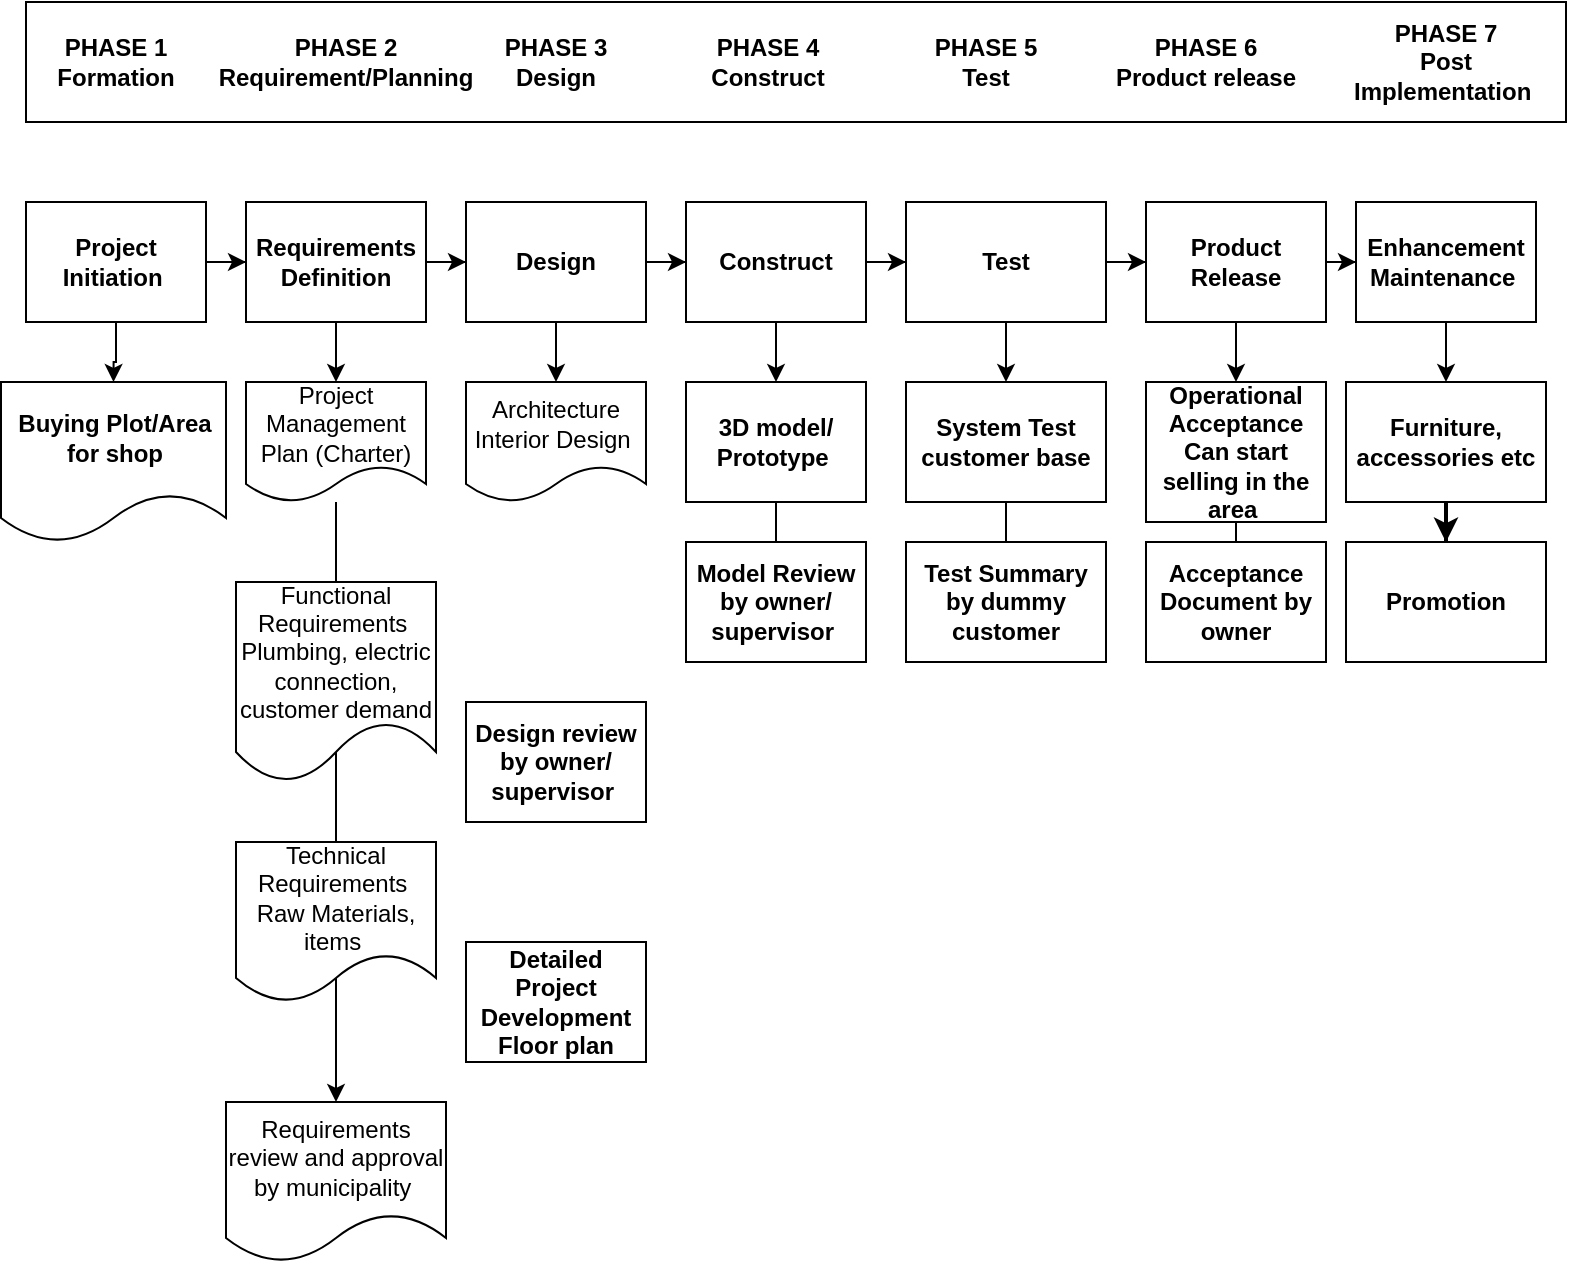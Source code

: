 <mxfile version="17.4.0" type="github">
  <diagram id="HulPGH48MOJRQ9pYyKQ1" name="Page-1">
    <mxGraphModel dx="1278" dy="589" grid="1" gridSize="10" guides="1" tooltips="1" connect="1" arrows="1" fold="1" page="1" pageScale="1" pageWidth="850" pageHeight="1100" math="0" shadow="0">
      <root>
        <mxCell id="0" />
        <mxCell id="1" parent="0" />
        <mxCell id="4xEq2jijBpp5c2q7PLIP-1" value="" style="rounded=0;whiteSpace=wrap;html=1;fontStyle=1" parent="1" vertex="1">
          <mxGeometry x="70" y="20" width="770" height="60" as="geometry" />
        </mxCell>
        <mxCell id="4xEq2jijBpp5c2q7PLIP-2" value="PHASE 1&lt;br&gt;Formation" style="text;html=1;strokeColor=none;fillColor=none;align=center;verticalAlign=middle;whiteSpace=wrap;rounded=0;fontStyle=1" parent="1" vertex="1">
          <mxGeometry x="70" y="20" width="90" height="60" as="geometry" />
        </mxCell>
        <mxCell id="4xEq2jijBpp5c2q7PLIP-3" value="PHASE 2&lt;br&gt;Requirement/Planning" style="text;html=1;strokeColor=none;fillColor=none;align=center;verticalAlign=middle;whiteSpace=wrap;rounded=0;fontStyle=1" parent="1" vertex="1">
          <mxGeometry x="180" y="20" width="100" height="60" as="geometry" />
        </mxCell>
        <mxCell id="4xEq2jijBpp5c2q7PLIP-4" value="PHASE 3&lt;br&gt;Design" style="text;html=1;strokeColor=none;fillColor=none;align=center;verticalAlign=middle;whiteSpace=wrap;rounded=0;fontStyle=1" parent="1" vertex="1">
          <mxGeometry x="285" y="20" width="100" height="60" as="geometry" />
        </mxCell>
        <mxCell id="4xEq2jijBpp5c2q7PLIP-5" value="PHASE 4&lt;br&gt;Construct" style="text;html=1;strokeColor=none;fillColor=none;align=center;verticalAlign=middle;whiteSpace=wrap;rounded=0;fontStyle=1" parent="1" vertex="1">
          <mxGeometry x="391" y="20" width="100" height="60" as="geometry" />
        </mxCell>
        <mxCell id="4xEq2jijBpp5c2q7PLIP-6" value="PHASE 5&lt;br&gt;Test" style="text;html=1;strokeColor=none;fillColor=none;align=center;verticalAlign=middle;whiteSpace=wrap;rounded=0;fontStyle=1" parent="1" vertex="1">
          <mxGeometry x="500" y="20" width="100" height="60" as="geometry" />
        </mxCell>
        <mxCell id="4xEq2jijBpp5c2q7PLIP-7" value="PHASE 6&lt;br&gt;Product release" style="text;html=1;strokeColor=none;fillColor=none;align=center;verticalAlign=middle;whiteSpace=wrap;rounded=0;fontStyle=1" parent="1" vertex="1">
          <mxGeometry x="610" y="20" width="100" height="60" as="geometry" />
        </mxCell>
        <mxCell id="4xEq2jijBpp5c2q7PLIP-8" value="PHASE 7&lt;br&gt;Post Implementation&amp;nbsp;" style="text;html=1;strokeColor=none;fillColor=none;align=center;verticalAlign=middle;whiteSpace=wrap;rounded=0;fontStyle=1" parent="1" vertex="1">
          <mxGeometry x="720" y="20" width="120" height="60" as="geometry" />
        </mxCell>
        <mxCell id="4xEq2jijBpp5c2q7PLIP-9" value="" style="edgeStyle=orthogonalEdgeStyle;rounded=0;orthogonalLoop=1;jettySize=auto;html=1;fontStyle=1" parent="1" source="4xEq2jijBpp5c2q7PLIP-11" target="4xEq2jijBpp5c2q7PLIP-14" edge="1">
          <mxGeometry relative="1" as="geometry" />
        </mxCell>
        <mxCell id="4xEq2jijBpp5c2q7PLIP-10" value="" style="edgeStyle=orthogonalEdgeStyle;rounded=0;orthogonalLoop=1;jettySize=auto;html=1;endArrow=classic;endFill=1;fontStyle=1;entryX=0.5;entryY=0;entryDx=0;entryDy=0;" parent="1" source="4xEq2jijBpp5c2q7PLIP-11" target="ZHQELttAhFCFiilEhg3I-1" edge="1">
          <mxGeometry relative="1" as="geometry">
            <mxPoint x="115" y="210" as="targetPoint" />
          </mxGeometry>
        </mxCell>
        <mxCell id="4xEq2jijBpp5c2q7PLIP-11" value="Project Initiation&amp;nbsp;" style="rounded=0;whiteSpace=wrap;html=1;fontStyle=1" parent="1" vertex="1">
          <mxGeometry x="70" y="120" width="90" height="60" as="geometry" />
        </mxCell>
        <mxCell id="4xEq2jijBpp5c2q7PLIP-12" value="" style="edgeStyle=orthogonalEdgeStyle;rounded=0;orthogonalLoop=1;jettySize=auto;html=1;fontStyle=1" parent="1" source="4xEq2jijBpp5c2q7PLIP-14" target="4xEq2jijBpp5c2q7PLIP-17" edge="1">
          <mxGeometry relative="1" as="geometry" />
        </mxCell>
        <mxCell id="4xEq2jijBpp5c2q7PLIP-13" value="" style="edgeStyle=orthogonalEdgeStyle;rounded=0;orthogonalLoop=1;jettySize=auto;html=1;entryX=0.5;entryY=0;entryDx=0;entryDy=0;startArrow=none;startFill=0;endArrow=classic;endFill=1;fontStyle=1" parent="1" source="4xEq2jijBpp5c2q7PLIP-14" target="4xEq2jijBpp5c2q7PLIP-47" edge="1">
          <mxGeometry relative="1" as="geometry" />
        </mxCell>
        <mxCell id="4xEq2jijBpp5c2q7PLIP-14" value="Requirements Definition" style="rounded=0;whiteSpace=wrap;html=1;fontStyle=1" parent="1" vertex="1">
          <mxGeometry x="180" y="120" width="90" height="60" as="geometry" />
        </mxCell>
        <mxCell id="4xEq2jijBpp5c2q7PLIP-15" value="" style="edgeStyle=orthogonalEdgeStyle;rounded=0;orthogonalLoop=1;jettySize=auto;html=1;fontStyle=1" parent="1" source="4xEq2jijBpp5c2q7PLIP-17" target="4xEq2jijBpp5c2q7PLIP-20" edge="1">
          <mxGeometry relative="1" as="geometry" />
        </mxCell>
        <mxCell id="4xEq2jijBpp5c2q7PLIP-16" value="" style="edgeStyle=orthogonalEdgeStyle;rounded=0;orthogonalLoop=1;jettySize=auto;html=1;fontStyle=1" parent="1" source="4xEq2jijBpp5c2q7PLIP-17" target="4xEq2jijBpp5c2q7PLIP-42" edge="1">
          <mxGeometry relative="1" as="geometry" />
        </mxCell>
        <mxCell id="4xEq2jijBpp5c2q7PLIP-17" value="Design" style="rounded=0;whiteSpace=wrap;html=1;fontStyle=1" parent="1" vertex="1">
          <mxGeometry x="290" y="120" width="90" height="60" as="geometry" />
        </mxCell>
        <mxCell id="4xEq2jijBpp5c2q7PLIP-18" value="" style="edgeStyle=orthogonalEdgeStyle;rounded=0;orthogonalLoop=1;jettySize=auto;html=1;fontStyle=1" parent="1" source="4xEq2jijBpp5c2q7PLIP-20" target="4xEq2jijBpp5c2q7PLIP-23" edge="1">
          <mxGeometry relative="1" as="geometry" />
        </mxCell>
        <mxCell id="4xEq2jijBpp5c2q7PLIP-19" value="" style="edgeStyle=orthogonalEdgeStyle;rounded=0;orthogonalLoop=1;jettySize=auto;html=1;fontStyle=1" parent="1" source="4xEq2jijBpp5c2q7PLIP-20" target="4xEq2jijBpp5c2q7PLIP-39" edge="1">
          <mxGeometry relative="1" as="geometry" />
        </mxCell>
        <mxCell id="4xEq2jijBpp5c2q7PLIP-20" value="Construct" style="rounded=0;whiteSpace=wrap;html=1;fontStyle=1" parent="1" vertex="1">
          <mxGeometry x="400" y="120" width="90" height="60" as="geometry" />
        </mxCell>
        <mxCell id="4xEq2jijBpp5c2q7PLIP-21" value="" style="edgeStyle=orthogonalEdgeStyle;rounded=0;orthogonalLoop=1;jettySize=auto;html=1;fontStyle=1" parent="1" source="4xEq2jijBpp5c2q7PLIP-23" target="4xEq2jijBpp5c2q7PLIP-26" edge="1">
          <mxGeometry relative="1" as="geometry" />
        </mxCell>
        <mxCell id="4xEq2jijBpp5c2q7PLIP-22" value="" style="edgeStyle=orthogonalEdgeStyle;rounded=0;orthogonalLoop=1;jettySize=auto;html=1;entryX=0.5;entryY=0;entryDx=0;entryDy=0;fontStyle=1" parent="1" source="4xEq2jijBpp5c2q7PLIP-23" target="4xEq2jijBpp5c2q7PLIP-36" edge="1">
          <mxGeometry relative="1" as="geometry" />
        </mxCell>
        <mxCell id="4xEq2jijBpp5c2q7PLIP-23" value="Test" style="rounded=0;whiteSpace=wrap;html=1;fontStyle=1" parent="1" vertex="1">
          <mxGeometry x="510" y="120" width="100" height="60" as="geometry" />
        </mxCell>
        <mxCell id="4xEq2jijBpp5c2q7PLIP-24" value="" style="edgeStyle=orthogonalEdgeStyle;rounded=0;orthogonalLoop=1;jettySize=auto;html=1;fontStyle=1" parent="1" source="4xEq2jijBpp5c2q7PLIP-26" target="4xEq2jijBpp5c2q7PLIP-28" edge="1">
          <mxGeometry relative="1" as="geometry" />
        </mxCell>
        <mxCell id="4xEq2jijBpp5c2q7PLIP-25" value="" style="edgeStyle=orthogonalEdgeStyle;rounded=0;orthogonalLoop=1;jettySize=auto;html=1;fontStyle=1" parent="1" source="4xEq2jijBpp5c2q7PLIP-26" target="4xEq2jijBpp5c2q7PLIP-33" edge="1">
          <mxGeometry relative="1" as="geometry" />
        </mxCell>
        <mxCell id="4xEq2jijBpp5c2q7PLIP-26" value="Product Release" style="rounded=0;whiteSpace=wrap;html=1;fontStyle=1" parent="1" vertex="1">
          <mxGeometry x="630" y="120" width="90" height="60" as="geometry" />
        </mxCell>
        <mxCell id="4xEq2jijBpp5c2q7PLIP-27" value="" style="edgeStyle=orthogonalEdgeStyle;rounded=0;orthogonalLoop=1;jettySize=auto;html=1;fontStyle=1" parent="1" source="4xEq2jijBpp5c2q7PLIP-28" target="4xEq2jijBpp5c2q7PLIP-31" edge="1">
          <mxGeometry relative="1" as="geometry" />
        </mxCell>
        <mxCell id="4xEq2jijBpp5c2q7PLIP-28" value="Enhancement Maintenance&amp;nbsp;" style="rounded=0;whiteSpace=wrap;html=1;fontStyle=1" parent="1" vertex="1">
          <mxGeometry x="735" y="120" width="90" height="60" as="geometry" />
        </mxCell>
        <mxCell id="4xEq2jijBpp5c2q7PLIP-30" value="" style="edgeStyle=orthogonalEdgeStyle;rounded=0;orthogonalLoop=1;jettySize=auto;html=1;fontSize=14;startArrow=none;startFill=0;endArrow=classic;endFill=1;strokeWidth=2;" parent="1" source="4xEq2jijBpp5c2q7PLIP-31" target="4xEq2jijBpp5c2q7PLIP-53" edge="1">
          <mxGeometry relative="1" as="geometry" />
        </mxCell>
        <mxCell id="4xEq2jijBpp5c2q7PLIP-31" value="Furniture, accessories etc" style="rounded=0;whiteSpace=wrap;html=1;fontStyle=1" parent="1" vertex="1">
          <mxGeometry x="730" y="210" width="100" height="60" as="geometry" />
        </mxCell>
        <mxCell id="4xEq2jijBpp5c2q7PLIP-32" value="" style="edgeStyle=orthogonalEdgeStyle;rounded=0;orthogonalLoop=1;jettySize=auto;html=1;endArrow=none;endFill=0;fontStyle=1" parent="1" source="4xEq2jijBpp5c2q7PLIP-33" target="4xEq2jijBpp5c2q7PLIP-34" edge="1">
          <mxGeometry relative="1" as="geometry" />
        </mxCell>
        <mxCell id="4xEq2jijBpp5c2q7PLIP-33" value="Operational Acceptance&lt;br&gt;Can start selling in the area&amp;nbsp;" style="rounded=0;whiteSpace=wrap;html=1;fontStyle=1" parent="1" vertex="1">
          <mxGeometry x="630" y="210" width="90" height="70" as="geometry" />
        </mxCell>
        <mxCell id="4xEq2jijBpp5c2q7PLIP-34" value="Acceptance Document by owner" style="rounded=0;whiteSpace=wrap;html=1;fontStyle=1" parent="1" vertex="1">
          <mxGeometry x="630" y="290" width="90" height="60" as="geometry" />
        </mxCell>
        <mxCell id="4xEq2jijBpp5c2q7PLIP-35" value="" style="edgeStyle=orthogonalEdgeStyle;rounded=0;orthogonalLoop=1;jettySize=auto;html=1;endArrow=none;endFill=0;fontStyle=1" parent="1" source="4xEq2jijBpp5c2q7PLIP-36" target="4xEq2jijBpp5c2q7PLIP-37" edge="1">
          <mxGeometry relative="1" as="geometry" />
        </mxCell>
        <mxCell id="4xEq2jijBpp5c2q7PLIP-36" value="System Test&lt;br&gt;customer base" style="rounded=0;whiteSpace=wrap;html=1;fontStyle=1" parent="1" vertex="1">
          <mxGeometry x="510" y="210" width="100" height="60" as="geometry" />
        </mxCell>
        <mxCell id="4xEq2jijBpp5c2q7PLIP-37" value="Test Summary by dummy customer" style="rounded=0;whiteSpace=wrap;html=1;fontStyle=1" parent="1" vertex="1">
          <mxGeometry x="510" y="290" width="100" height="60" as="geometry" />
        </mxCell>
        <mxCell id="4xEq2jijBpp5c2q7PLIP-38" value="" style="edgeStyle=orthogonalEdgeStyle;rounded=0;orthogonalLoop=1;jettySize=auto;html=1;endArrow=none;endFill=0;fontStyle=1" parent="1" source="4xEq2jijBpp5c2q7PLIP-39" target="4xEq2jijBpp5c2q7PLIP-40" edge="1">
          <mxGeometry relative="1" as="geometry" />
        </mxCell>
        <mxCell id="4xEq2jijBpp5c2q7PLIP-39" value="3D model/ Prototype&amp;nbsp;" style="rounded=0;whiteSpace=wrap;html=1;fontStyle=1" parent="1" vertex="1">
          <mxGeometry x="400" y="210" width="90" height="60" as="geometry" />
        </mxCell>
        <mxCell id="4xEq2jijBpp5c2q7PLIP-40" value="Model Review by owner/ supervisor&amp;nbsp;" style="rounded=0;whiteSpace=wrap;html=1;fontStyle=1" parent="1" vertex="1">
          <mxGeometry x="400" y="290" width="90" height="60" as="geometry" />
        </mxCell>
        <mxCell id="4xEq2jijBpp5c2q7PLIP-42" value="Architecture&lt;br&gt;Interior Design&amp;nbsp;" style="shape=document;whiteSpace=wrap;html=1;boundedLbl=1;" parent="1" vertex="1">
          <mxGeometry x="290" y="210" width="90" height="60" as="geometry" />
        </mxCell>
        <mxCell id="4xEq2jijBpp5c2q7PLIP-44" value="Design review by owner/ supervisor&amp;nbsp;" style="rounded=0;whiteSpace=wrap;html=1;fontStyle=1" parent="1" vertex="1">
          <mxGeometry x="290" y="370" width="90" height="60" as="geometry" />
        </mxCell>
        <mxCell id="4xEq2jijBpp5c2q7PLIP-45" value="Detailed Project Development&lt;br&gt;Floor plan" style="rounded=0;whiteSpace=wrap;html=1;fontStyle=1" parent="1" vertex="1">
          <mxGeometry x="290" y="490" width="90" height="60" as="geometry" />
        </mxCell>
        <mxCell id="ZHQELttAhFCFiilEhg3I-16" style="edgeStyle=orthogonalEdgeStyle;rounded=0;orthogonalLoop=1;jettySize=auto;html=1;entryX=0.5;entryY=0;entryDx=0;entryDy=0;fontSize=12;" edge="1" parent="1" source="4xEq2jijBpp5c2q7PLIP-47" target="4xEq2jijBpp5c2q7PLIP-52">
          <mxGeometry relative="1" as="geometry" />
        </mxCell>
        <mxCell id="4xEq2jijBpp5c2q7PLIP-47" value="Project Management Plan (Charter)" style="shape=document;whiteSpace=wrap;html=1;boundedLbl=1;" parent="1" vertex="1">
          <mxGeometry x="180" y="210" width="90" height="60" as="geometry" />
        </mxCell>
        <mxCell id="4xEq2jijBpp5c2q7PLIP-49" value="Functional Requirements&amp;nbsp;&lt;br&gt;Plumbing, electric connection, customer demand" style="shape=document;whiteSpace=wrap;html=1;boundedLbl=1;" parent="1" vertex="1">
          <mxGeometry x="175" y="310" width="100" height="100" as="geometry" />
        </mxCell>
        <mxCell id="4xEq2jijBpp5c2q7PLIP-51" value="Technical Requirements&amp;nbsp;&lt;br&gt;Raw Materials, items&amp;nbsp;" style="shape=document;whiteSpace=wrap;html=1;boundedLbl=1;" parent="1" vertex="1">
          <mxGeometry x="175" y="440" width="100" height="80" as="geometry" />
        </mxCell>
        <mxCell id="4xEq2jijBpp5c2q7PLIP-52" value="Requirements review and approval by municipality&amp;nbsp;" style="shape=document;whiteSpace=wrap;html=1;boundedLbl=1;" parent="1" vertex="1">
          <mxGeometry x="170" y="570" width="110" height="80" as="geometry" />
        </mxCell>
        <mxCell id="4xEq2jijBpp5c2q7PLIP-53" value="Promotion" style="rounded=0;whiteSpace=wrap;html=1;fontStyle=1" parent="1" vertex="1">
          <mxGeometry x="730" y="290" width="100" height="60" as="geometry" />
        </mxCell>
        <mxCell id="ZHQELttAhFCFiilEhg3I-1" value="&lt;span style=&quot;font-weight: 700&quot;&gt;Buying Plot/Area for shop&lt;/span&gt;" style="shape=document;whiteSpace=wrap;html=1;boundedLbl=1;" vertex="1" parent="1">
          <mxGeometry x="57.5" y="210" width="112.5" height="80" as="geometry" />
        </mxCell>
      </root>
    </mxGraphModel>
  </diagram>
</mxfile>
